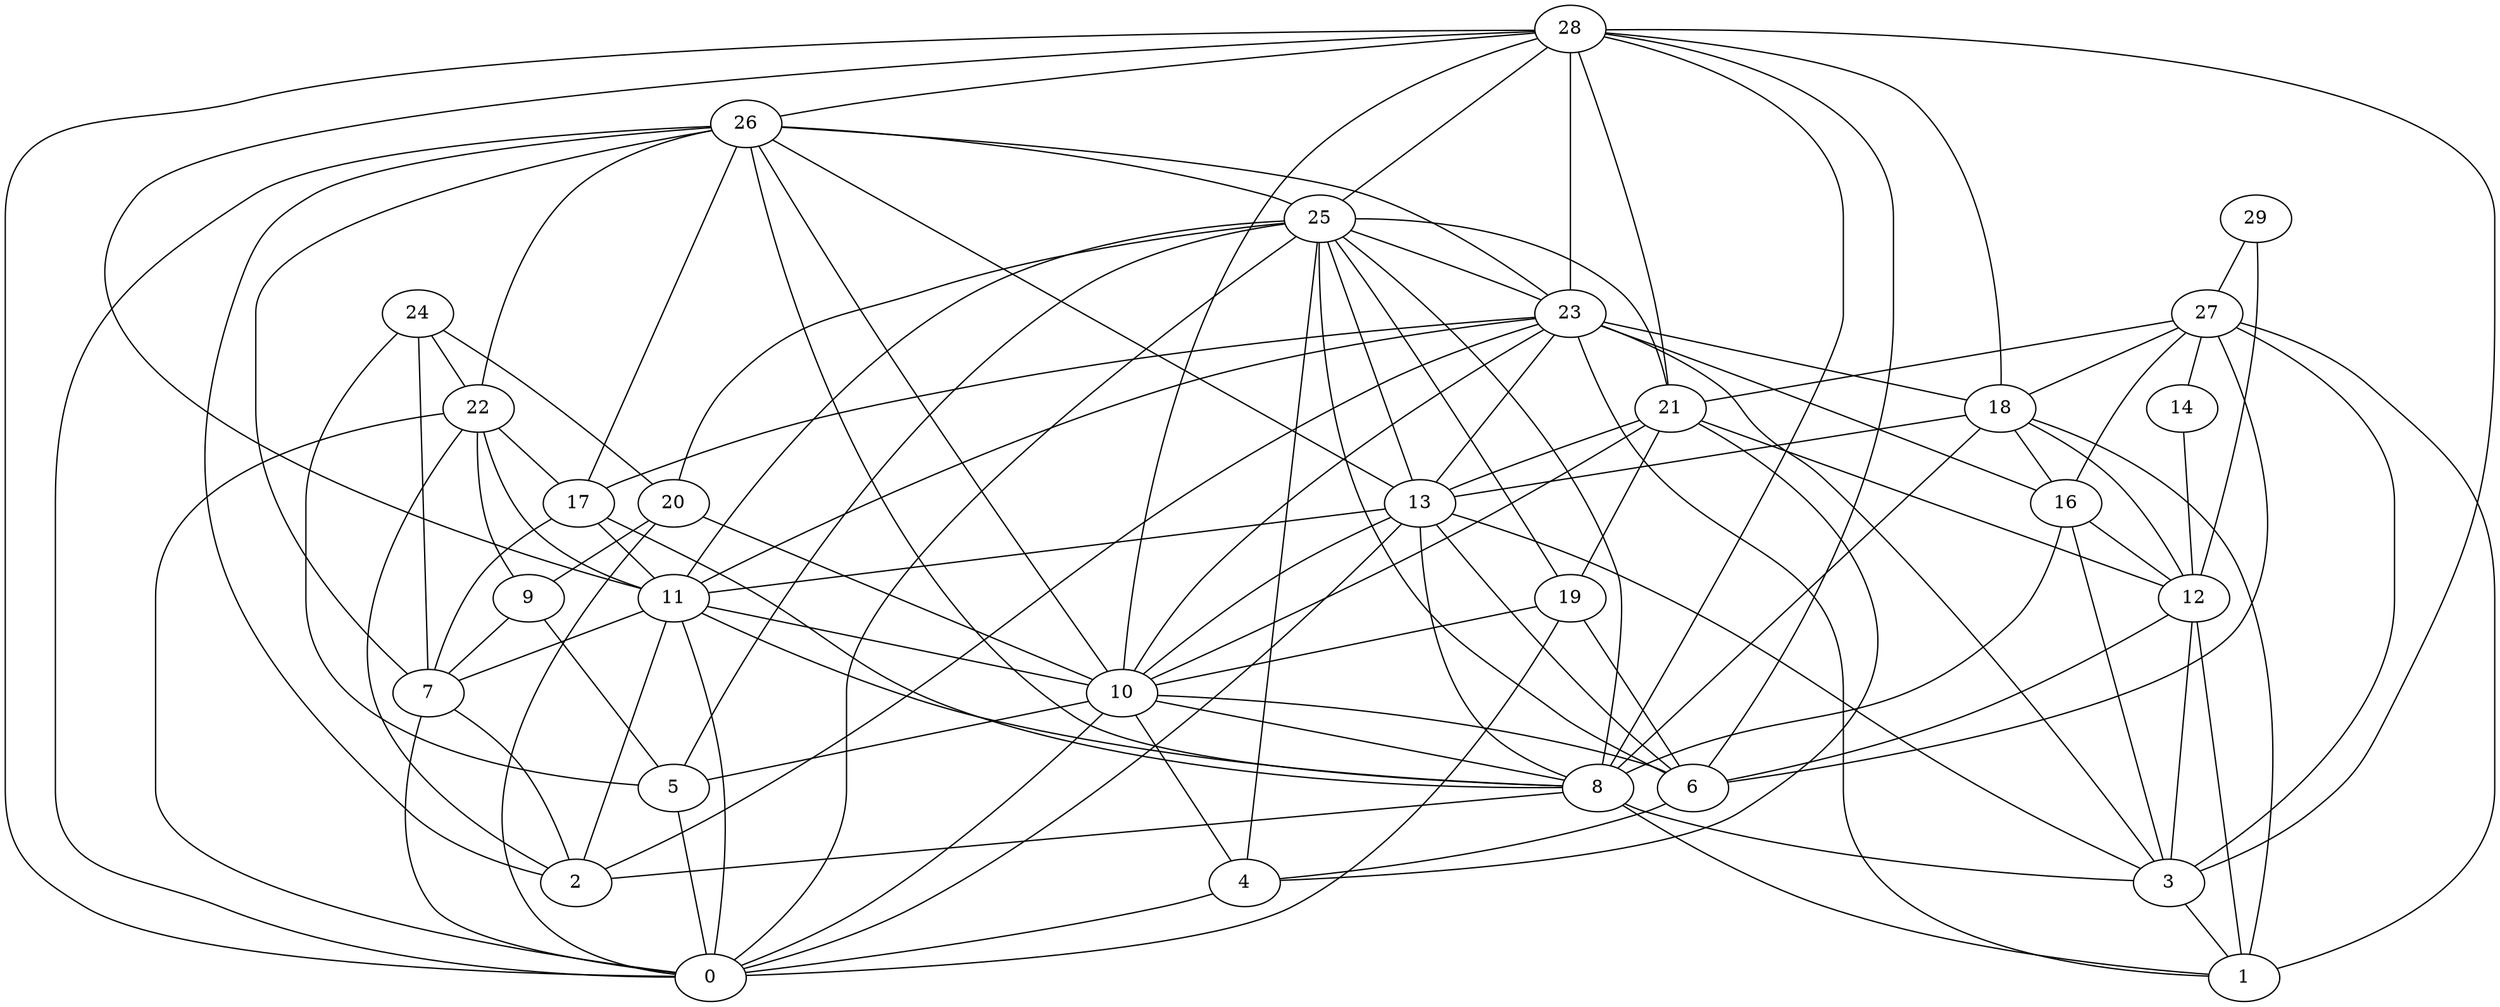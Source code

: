 digraph "sensornet-topology" {
label = "";
rankdir="BT";"0"->"4" [arrowhead = "both"] 
"0"->"5" [arrowhead = "both"] 
"0"->"7" [arrowhead = "both"] 
"0"->"10" [arrowhead = "both"] 
"0"->"11" [arrowhead = "both"] 
"0"->"13" [arrowhead = "both"] 
"0"->"19" [arrowhead = "both"] 
"0"->"20" [arrowhead = "both"] 
"0"->"22" [arrowhead = "both"] 
"0"->"25" [arrowhead = "both"] 
"0"->"26" [arrowhead = "both"] 
"0"->"28" [arrowhead = "both"] 
"1"->"3" [arrowhead = "both"] 
"1"->"8" [arrowhead = "both"] 
"1"->"12" [arrowhead = "both"] 
"1"->"18" [arrowhead = "both"] 
"1"->"23" [arrowhead = "both"] 
"1"->"27" [arrowhead = "both"] 
"2"->"7" [arrowhead = "both"] 
"2"->"8" [arrowhead = "both"] 
"2"->"11" [arrowhead = "both"] 
"2"->"22" [arrowhead = "both"] 
"2"->"23" [arrowhead = "both"] 
"2"->"26" [arrowhead = "both"] 
"3"->"8" [arrowhead = "both"] 
"3"->"12" [arrowhead = "both"] 
"3"->"13" [arrowhead = "both"] 
"3"->"16" [arrowhead = "both"] 
"3"->"23" [arrowhead = "both"] 
"3"->"27" [arrowhead = "both"] 
"3"->"28" [arrowhead = "both"] 
"4"->"6" [arrowhead = "both"] 
"4"->"10" [arrowhead = "both"] 
"4"->"21" [arrowhead = "both"] 
"4"->"25" [arrowhead = "both"] 
"5"->"9" [arrowhead = "both"] 
"5"->"10" [arrowhead = "both"] 
"5"->"24" [arrowhead = "both"] 
"5"->"25" [arrowhead = "both"] 
"6"->"10" [arrowhead = "both"] 
"6"->"12" [arrowhead = "both"] 
"6"->"13" [arrowhead = "both"] 
"6"->"19" [arrowhead = "both"] 
"6"->"25" [arrowhead = "both"] 
"6"->"27" [arrowhead = "both"] 
"6"->"28" [arrowhead = "both"] 
"7"->"9" [arrowhead = "both"] 
"7"->"11" [arrowhead = "both"] 
"7"->"17" [arrowhead = "both"] 
"7"->"24" [arrowhead = "both"] 
"7"->"26" [arrowhead = "both"] 
"8"->"10" [arrowhead = "both"] 
"8"->"11" [arrowhead = "both"] 
"8"->"13" [arrowhead = "both"] 
"8"->"16" [arrowhead = "both"] 
"8"->"17" [arrowhead = "both"] 
"8"->"18" [arrowhead = "both"] 
"8"->"25" [arrowhead = "both"] 
"8"->"26" [arrowhead = "both"] 
"8"->"28" [arrowhead = "both"] 
"9"->"20" [arrowhead = "both"] 
"9"->"22" [arrowhead = "both"] 
"10"->"11" [arrowhead = "both"] 
"10"->"13" [arrowhead = "both"] 
"10"->"19" [arrowhead = "both"] 
"10"->"20" [arrowhead = "both"] 
"10"->"21" [arrowhead = "both"] 
"10"->"23" [arrowhead = "both"] 
"10"->"26" [arrowhead = "both"] 
"10"->"28" [arrowhead = "both"] 
"11"->"13" [arrowhead = "both"] 
"11"->"17" [arrowhead = "both"] 
"11"->"22" [arrowhead = "both"] 
"11"->"23" [arrowhead = "both"] 
"11"->"25" [arrowhead = "both"] 
"11"->"28" [arrowhead = "both"] 
"12"->"14" [arrowhead = "both"] 
"12"->"16" [arrowhead = "both"] 
"12"->"18" [arrowhead = "both"] 
"12"->"21" [arrowhead = "both"] 
"12"->"29" [arrowhead = "both"] 
"13"->"18" [arrowhead = "both"] 
"13"->"21" [arrowhead = "both"] 
"13"->"23" [arrowhead = "both"] 
"13"->"25" [arrowhead = "both"] 
"13"->"26" [arrowhead = "both"] 
"14"->"27" [arrowhead = "both"] 
"16"->"18" [arrowhead = "both"] 
"16"->"23" [arrowhead = "both"] 
"16"->"27" [arrowhead = "both"] 
"17"->"22" [arrowhead = "both"] 
"17"->"23" [arrowhead = "both"] 
"17"->"26" [arrowhead = "both"] 
"18"->"23" [arrowhead = "both"] 
"18"->"27" [arrowhead = "both"] 
"18"->"28" [arrowhead = "both"] 
"19"->"21" [arrowhead = "both"] 
"19"->"25" [arrowhead = "both"] 
"20"->"24" [arrowhead = "both"] 
"20"->"25" [arrowhead = "both"] 
"21"->"25" [arrowhead = "both"] 
"21"->"27" [arrowhead = "both"] 
"21"->"28" [arrowhead = "both"] 
"22"->"24" [arrowhead = "both"] 
"22"->"26" [arrowhead = "both"] 
"23"->"25" [arrowhead = "both"] 
"23"->"26" [arrowhead = "both"] 
"23"->"28" [arrowhead = "both"] 
"25"->"26" [arrowhead = "both"] 
"25"->"28" [arrowhead = "both"] 
"26"->"28" [arrowhead = "both"] 
"27"->"29" [arrowhead = "both"] 
}